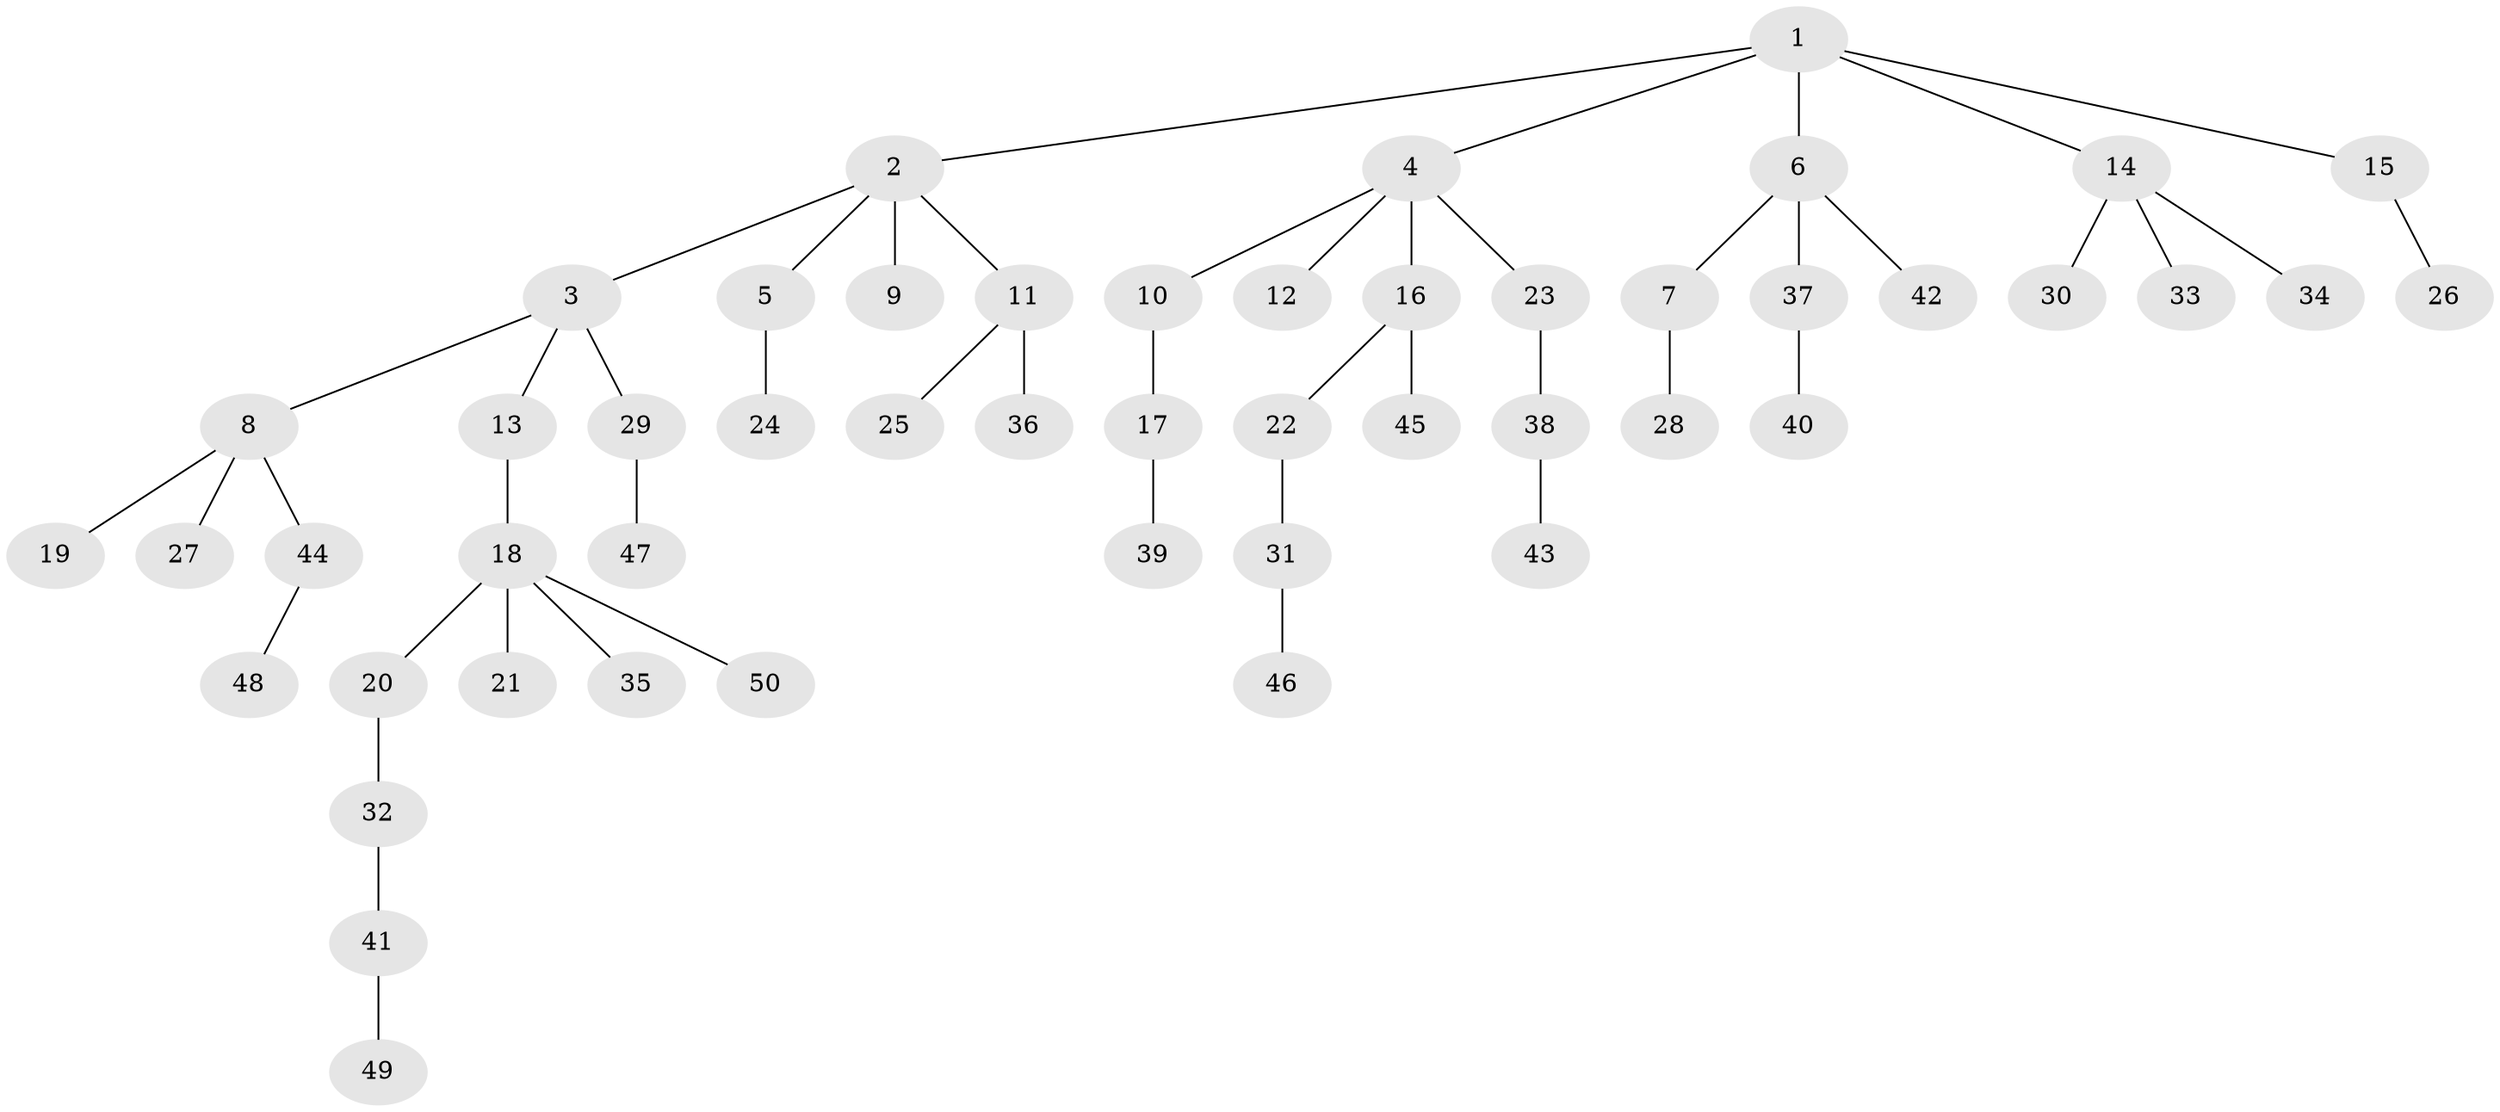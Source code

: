 // Generated by graph-tools (version 1.1) at 2025/53/03/09/25 04:53:52]
// undirected, 50 vertices, 49 edges
graph export_dot {
graph [start="1"]
  node [color=gray90,style=filled];
  1;
  2;
  3;
  4;
  5;
  6;
  7;
  8;
  9;
  10;
  11;
  12;
  13;
  14;
  15;
  16;
  17;
  18;
  19;
  20;
  21;
  22;
  23;
  24;
  25;
  26;
  27;
  28;
  29;
  30;
  31;
  32;
  33;
  34;
  35;
  36;
  37;
  38;
  39;
  40;
  41;
  42;
  43;
  44;
  45;
  46;
  47;
  48;
  49;
  50;
  1 -- 2;
  1 -- 4;
  1 -- 6;
  1 -- 14;
  1 -- 15;
  2 -- 3;
  2 -- 5;
  2 -- 9;
  2 -- 11;
  3 -- 8;
  3 -- 13;
  3 -- 29;
  4 -- 10;
  4 -- 12;
  4 -- 16;
  4 -- 23;
  5 -- 24;
  6 -- 7;
  6 -- 37;
  6 -- 42;
  7 -- 28;
  8 -- 19;
  8 -- 27;
  8 -- 44;
  10 -- 17;
  11 -- 25;
  11 -- 36;
  13 -- 18;
  14 -- 30;
  14 -- 33;
  14 -- 34;
  15 -- 26;
  16 -- 22;
  16 -- 45;
  17 -- 39;
  18 -- 20;
  18 -- 21;
  18 -- 35;
  18 -- 50;
  20 -- 32;
  22 -- 31;
  23 -- 38;
  29 -- 47;
  31 -- 46;
  32 -- 41;
  37 -- 40;
  38 -- 43;
  41 -- 49;
  44 -- 48;
}
